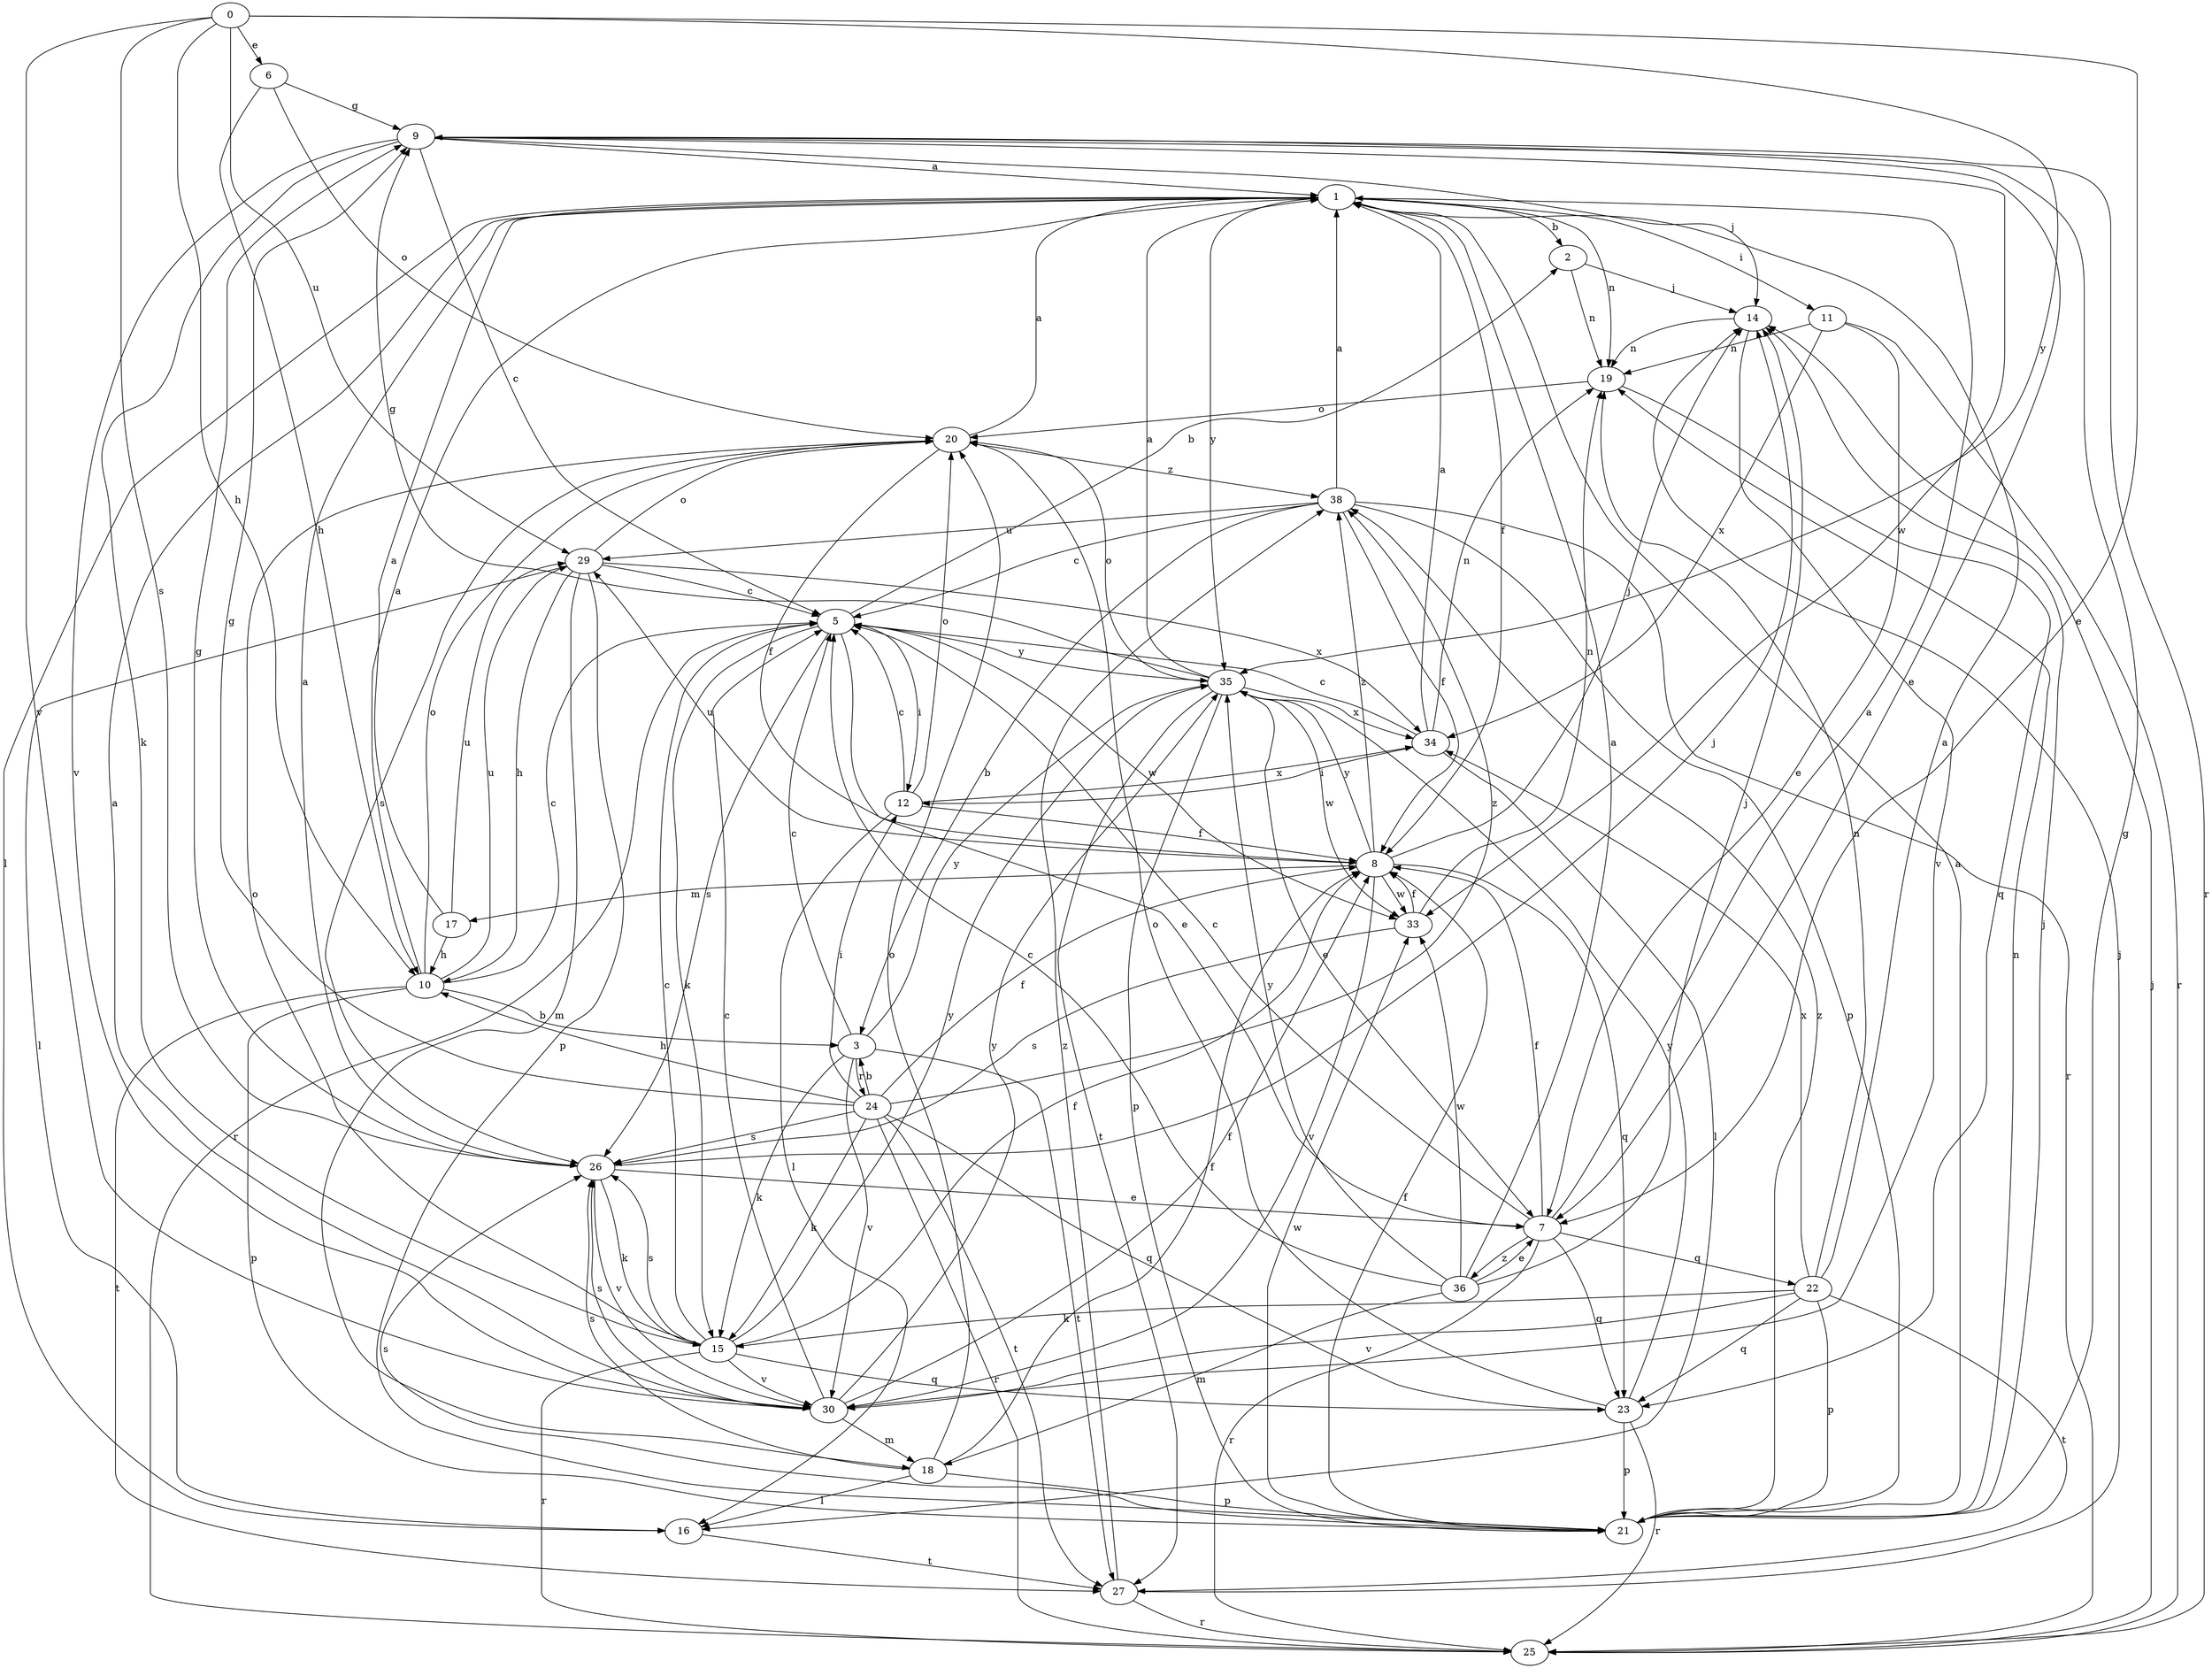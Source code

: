 strict digraph  {
0;
1;
2;
3;
5;
6;
7;
8;
9;
10;
11;
12;
14;
15;
16;
17;
18;
19;
20;
21;
22;
23;
24;
25;
26;
27;
29;
30;
33;
34;
35;
36;
38;
0 -> 6  [label=e];
0 -> 7  [label=e];
0 -> 10  [label=h];
0 -> 26  [label=s];
0 -> 29  [label=u];
0 -> 30  [label=v];
0 -> 35  [label=y];
1 -> 2  [label=b];
1 -> 8  [label=f];
1 -> 11  [label=i];
1 -> 16  [label=l];
1 -> 19  [label=n];
1 -> 35  [label=y];
2 -> 14  [label=j];
2 -> 19  [label=n];
3 -> 5  [label=c];
3 -> 15  [label=k];
3 -> 24  [label=r];
3 -> 27  [label=t];
3 -> 30  [label=v];
3 -> 35  [label=y];
5 -> 2  [label=b];
5 -> 7  [label=e];
5 -> 12  [label=i];
5 -> 15  [label=k];
5 -> 25  [label=r];
5 -> 26  [label=s];
5 -> 33  [label=w];
5 -> 35  [label=y];
6 -> 9  [label=g];
6 -> 10  [label=h];
6 -> 20  [label=o];
7 -> 1  [label=a];
7 -> 5  [label=c];
7 -> 8  [label=f];
7 -> 22  [label=q];
7 -> 23  [label=q];
7 -> 25  [label=r];
7 -> 36  [label=z];
8 -> 14  [label=j];
8 -> 17  [label=m];
8 -> 23  [label=q];
8 -> 29  [label=u];
8 -> 30  [label=v];
8 -> 33  [label=w];
8 -> 35  [label=y];
8 -> 38  [label=z];
9 -> 1  [label=a];
9 -> 5  [label=c];
9 -> 7  [label=e];
9 -> 14  [label=j];
9 -> 15  [label=k];
9 -> 25  [label=r];
9 -> 30  [label=v];
9 -> 33  [label=w];
10 -> 1  [label=a];
10 -> 3  [label=b];
10 -> 5  [label=c];
10 -> 20  [label=o];
10 -> 21  [label=p];
10 -> 27  [label=t];
10 -> 29  [label=u];
11 -> 7  [label=e];
11 -> 19  [label=n];
11 -> 25  [label=r];
11 -> 34  [label=x];
12 -> 5  [label=c];
12 -> 8  [label=f];
12 -> 16  [label=l];
12 -> 20  [label=o];
12 -> 34  [label=x];
14 -> 19  [label=n];
14 -> 30  [label=v];
15 -> 5  [label=c];
15 -> 8  [label=f];
15 -> 20  [label=o];
15 -> 23  [label=q];
15 -> 25  [label=r];
15 -> 26  [label=s];
15 -> 30  [label=v];
15 -> 35  [label=y];
16 -> 27  [label=t];
17 -> 1  [label=a];
17 -> 10  [label=h];
17 -> 29  [label=u];
18 -> 8  [label=f];
18 -> 16  [label=l];
18 -> 20  [label=o];
18 -> 21  [label=p];
18 -> 26  [label=s];
19 -> 20  [label=o];
19 -> 23  [label=q];
20 -> 1  [label=a];
20 -> 8  [label=f];
20 -> 26  [label=s];
20 -> 38  [label=z];
21 -> 1  [label=a];
21 -> 8  [label=f];
21 -> 9  [label=g];
21 -> 14  [label=j];
21 -> 19  [label=n];
21 -> 26  [label=s];
21 -> 33  [label=w];
21 -> 38  [label=z];
22 -> 1  [label=a];
22 -> 15  [label=k];
22 -> 19  [label=n];
22 -> 21  [label=p];
22 -> 23  [label=q];
22 -> 27  [label=t];
22 -> 30  [label=v];
22 -> 34  [label=x];
23 -> 20  [label=o];
23 -> 21  [label=p];
23 -> 25  [label=r];
23 -> 35  [label=y];
24 -> 3  [label=b];
24 -> 8  [label=f];
24 -> 9  [label=g];
24 -> 10  [label=h];
24 -> 12  [label=i];
24 -> 15  [label=k];
24 -> 23  [label=q];
24 -> 25  [label=r];
24 -> 26  [label=s];
24 -> 27  [label=t];
24 -> 38  [label=z];
25 -> 14  [label=j];
26 -> 1  [label=a];
26 -> 7  [label=e];
26 -> 9  [label=g];
26 -> 14  [label=j];
26 -> 15  [label=k];
26 -> 30  [label=v];
27 -> 14  [label=j];
27 -> 25  [label=r];
27 -> 38  [label=z];
29 -> 5  [label=c];
29 -> 10  [label=h];
29 -> 16  [label=l];
29 -> 18  [label=m];
29 -> 20  [label=o];
29 -> 21  [label=p];
29 -> 34  [label=x];
30 -> 1  [label=a];
30 -> 5  [label=c];
30 -> 8  [label=f];
30 -> 18  [label=m];
30 -> 26  [label=s];
30 -> 35  [label=y];
33 -> 8  [label=f];
33 -> 19  [label=n];
33 -> 26  [label=s];
34 -> 1  [label=a];
34 -> 5  [label=c];
34 -> 12  [label=i];
34 -> 16  [label=l];
34 -> 19  [label=n];
35 -> 1  [label=a];
35 -> 7  [label=e];
35 -> 9  [label=g];
35 -> 20  [label=o];
35 -> 21  [label=p];
35 -> 27  [label=t];
35 -> 33  [label=w];
35 -> 34  [label=x];
36 -> 1  [label=a];
36 -> 5  [label=c];
36 -> 7  [label=e];
36 -> 14  [label=j];
36 -> 18  [label=m];
36 -> 33  [label=w];
36 -> 35  [label=y];
38 -> 1  [label=a];
38 -> 3  [label=b];
38 -> 5  [label=c];
38 -> 8  [label=f];
38 -> 21  [label=p];
38 -> 25  [label=r];
38 -> 29  [label=u];
}
